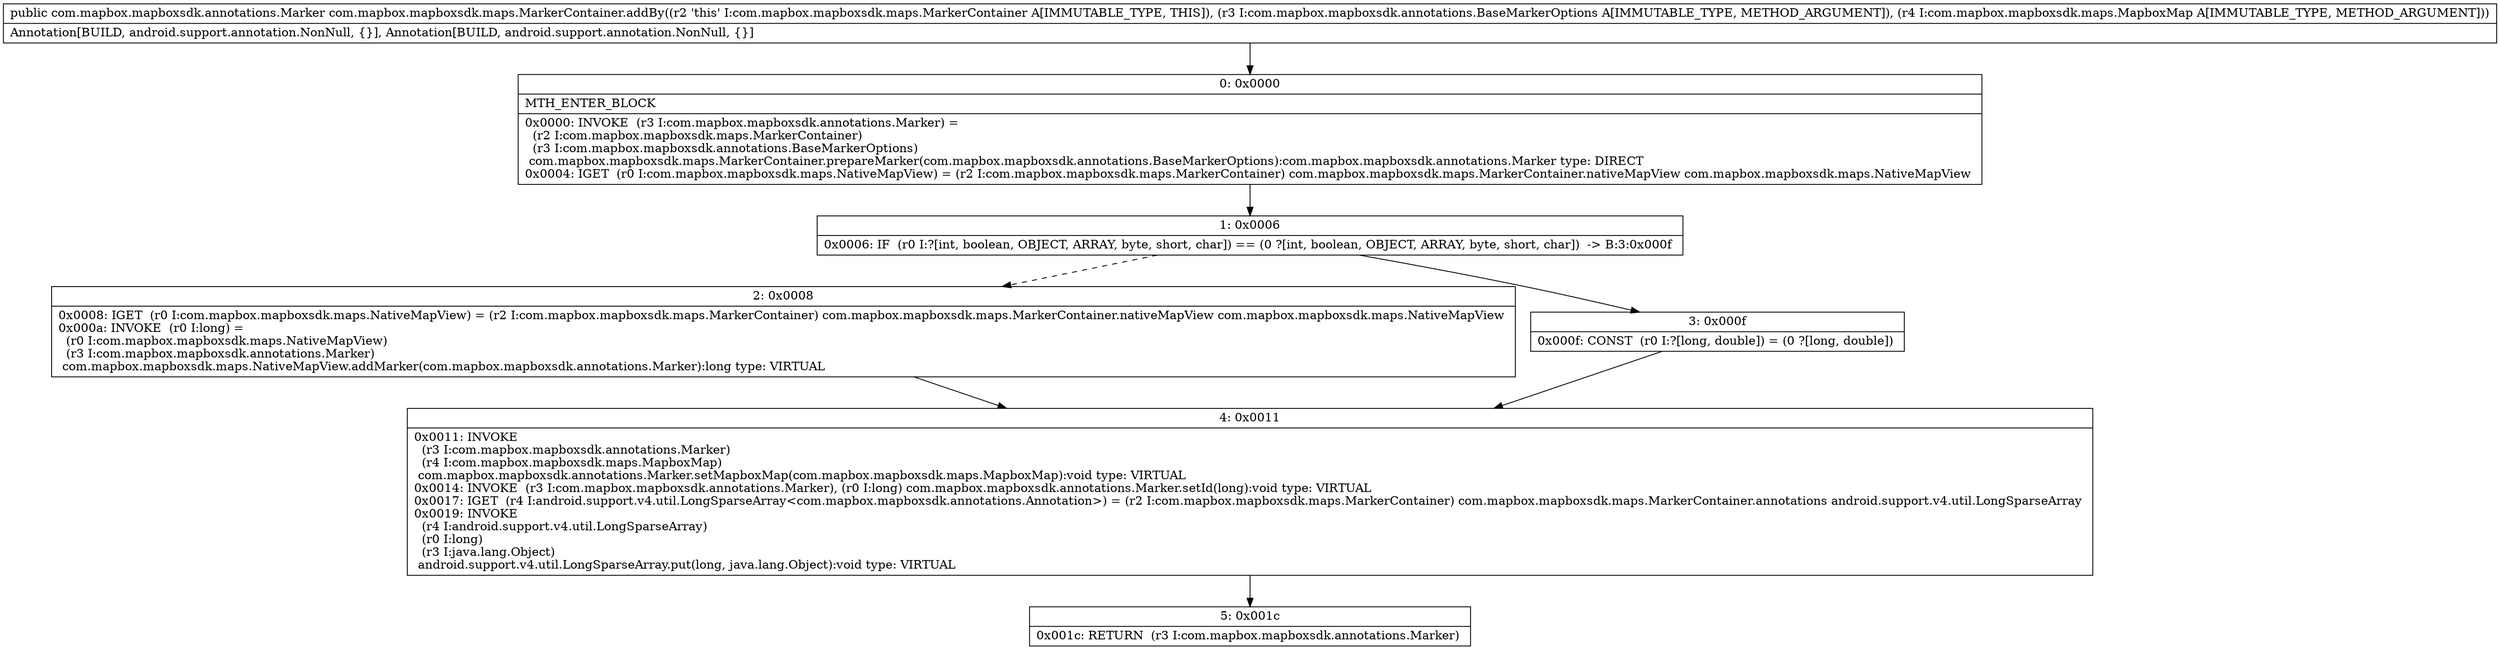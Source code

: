 digraph "CFG forcom.mapbox.mapboxsdk.maps.MarkerContainer.addBy(Lcom\/mapbox\/mapboxsdk\/annotations\/BaseMarkerOptions;Lcom\/mapbox\/mapboxsdk\/maps\/MapboxMap;)Lcom\/mapbox\/mapboxsdk\/annotations\/Marker;" {
Node_0 [shape=record,label="{0\:\ 0x0000|MTH_ENTER_BLOCK\l|0x0000: INVOKE  (r3 I:com.mapbox.mapboxsdk.annotations.Marker) = \l  (r2 I:com.mapbox.mapboxsdk.maps.MarkerContainer)\l  (r3 I:com.mapbox.mapboxsdk.annotations.BaseMarkerOptions)\l com.mapbox.mapboxsdk.maps.MarkerContainer.prepareMarker(com.mapbox.mapboxsdk.annotations.BaseMarkerOptions):com.mapbox.mapboxsdk.annotations.Marker type: DIRECT \l0x0004: IGET  (r0 I:com.mapbox.mapboxsdk.maps.NativeMapView) = (r2 I:com.mapbox.mapboxsdk.maps.MarkerContainer) com.mapbox.mapboxsdk.maps.MarkerContainer.nativeMapView com.mapbox.mapboxsdk.maps.NativeMapView \l}"];
Node_1 [shape=record,label="{1\:\ 0x0006|0x0006: IF  (r0 I:?[int, boolean, OBJECT, ARRAY, byte, short, char]) == (0 ?[int, boolean, OBJECT, ARRAY, byte, short, char])  \-\> B:3:0x000f \l}"];
Node_2 [shape=record,label="{2\:\ 0x0008|0x0008: IGET  (r0 I:com.mapbox.mapboxsdk.maps.NativeMapView) = (r2 I:com.mapbox.mapboxsdk.maps.MarkerContainer) com.mapbox.mapboxsdk.maps.MarkerContainer.nativeMapView com.mapbox.mapboxsdk.maps.NativeMapView \l0x000a: INVOKE  (r0 I:long) = \l  (r0 I:com.mapbox.mapboxsdk.maps.NativeMapView)\l  (r3 I:com.mapbox.mapboxsdk.annotations.Marker)\l com.mapbox.mapboxsdk.maps.NativeMapView.addMarker(com.mapbox.mapboxsdk.annotations.Marker):long type: VIRTUAL \l}"];
Node_3 [shape=record,label="{3\:\ 0x000f|0x000f: CONST  (r0 I:?[long, double]) = (0 ?[long, double]) \l}"];
Node_4 [shape=record,label="{4\:\ 0x0011|0x0011: INVOKE  \l  (r3 I:com.mapbox.mapboxsdk.annotations.Marker)\l  (r4 I:com.mapbox.mapboxsdk.maps.MapboxMap)\l com.mapbox.mapboxsdk.annotations.Marker.setMapboxMap(com.mapbox.mapboxsdk.maps.MapboxMap):void type: VIRTUAL \l0x0014: INVOKE  (r3 I:com.mapbox.mapboxsdk.annotations.Marker), (r0 I:long) com.mapbox.mapboxsdk.annotations.Marker.setId(long):void type: VIRTUAL \l0x0017: IGET  (r4 I:android.support.v4.util.LongSparseArray\<com.mapbox.mapboxsdk.annotations.Annotation\>) = (r2 I:com.mapbox.mapboxsdk.maps.MarkerContainer) com.mapbox.mapboxsdk.maps.MarkerContainer.annotations android.support.v4.util.LongSparseArray \l0x0019: INVOKE  \l  (r4 I:android.support.v4.util.LongSparseArray)\l  (r0 I:long)\l  (r3 I:java.lang.Object)\l android.support.v4.util.LongSparseArray.put(long, java.lang.Object):void type: VIRTUAL \l}"];
Node_5 [shape=record,label="{5\:\ 0x001c|0x001c: RETURN  (r3 I:com.mapbox.mapboxsdk.annotations.Marker) \l}"];
MethodNode[shape=record,label="{public com.mapbox.mapboxsdk.annotations.Marker com.mapbox.mapboxsdk.maps.MarkerContainer.addBy((r2 'this' I:com.mapbox.mapboxsdk.maps.MarkerContainer A[IMMUTABLE_TYPE, THIS]), (r3 I:com.mapbox.mapboxsdk.annotations.BaseMarkerOptions A[IMMUTABLE_TYPE, METHOD_ARGUMENT]), (r4 I:com.mapbox.mapboxsdk.maps.MapboxMap A[IMMUTABLE_TYPE, METHOD_ARGUMENT]))  | Annotation[BUILD, android.support.annotation.NonNull, \{\}], Annotation[BUILD, android.support.annotation.NonNull, \{\}]\l}"];
MethodNode -> Node_0;
Node_0 -> Node_1;
Node_1 -> Node_2[style=dashed];
Node_1 -> Node_3;
Node_2 -> Node_4;
Node_3 -> Node_4;
Node_4 -> Node_5;
}

